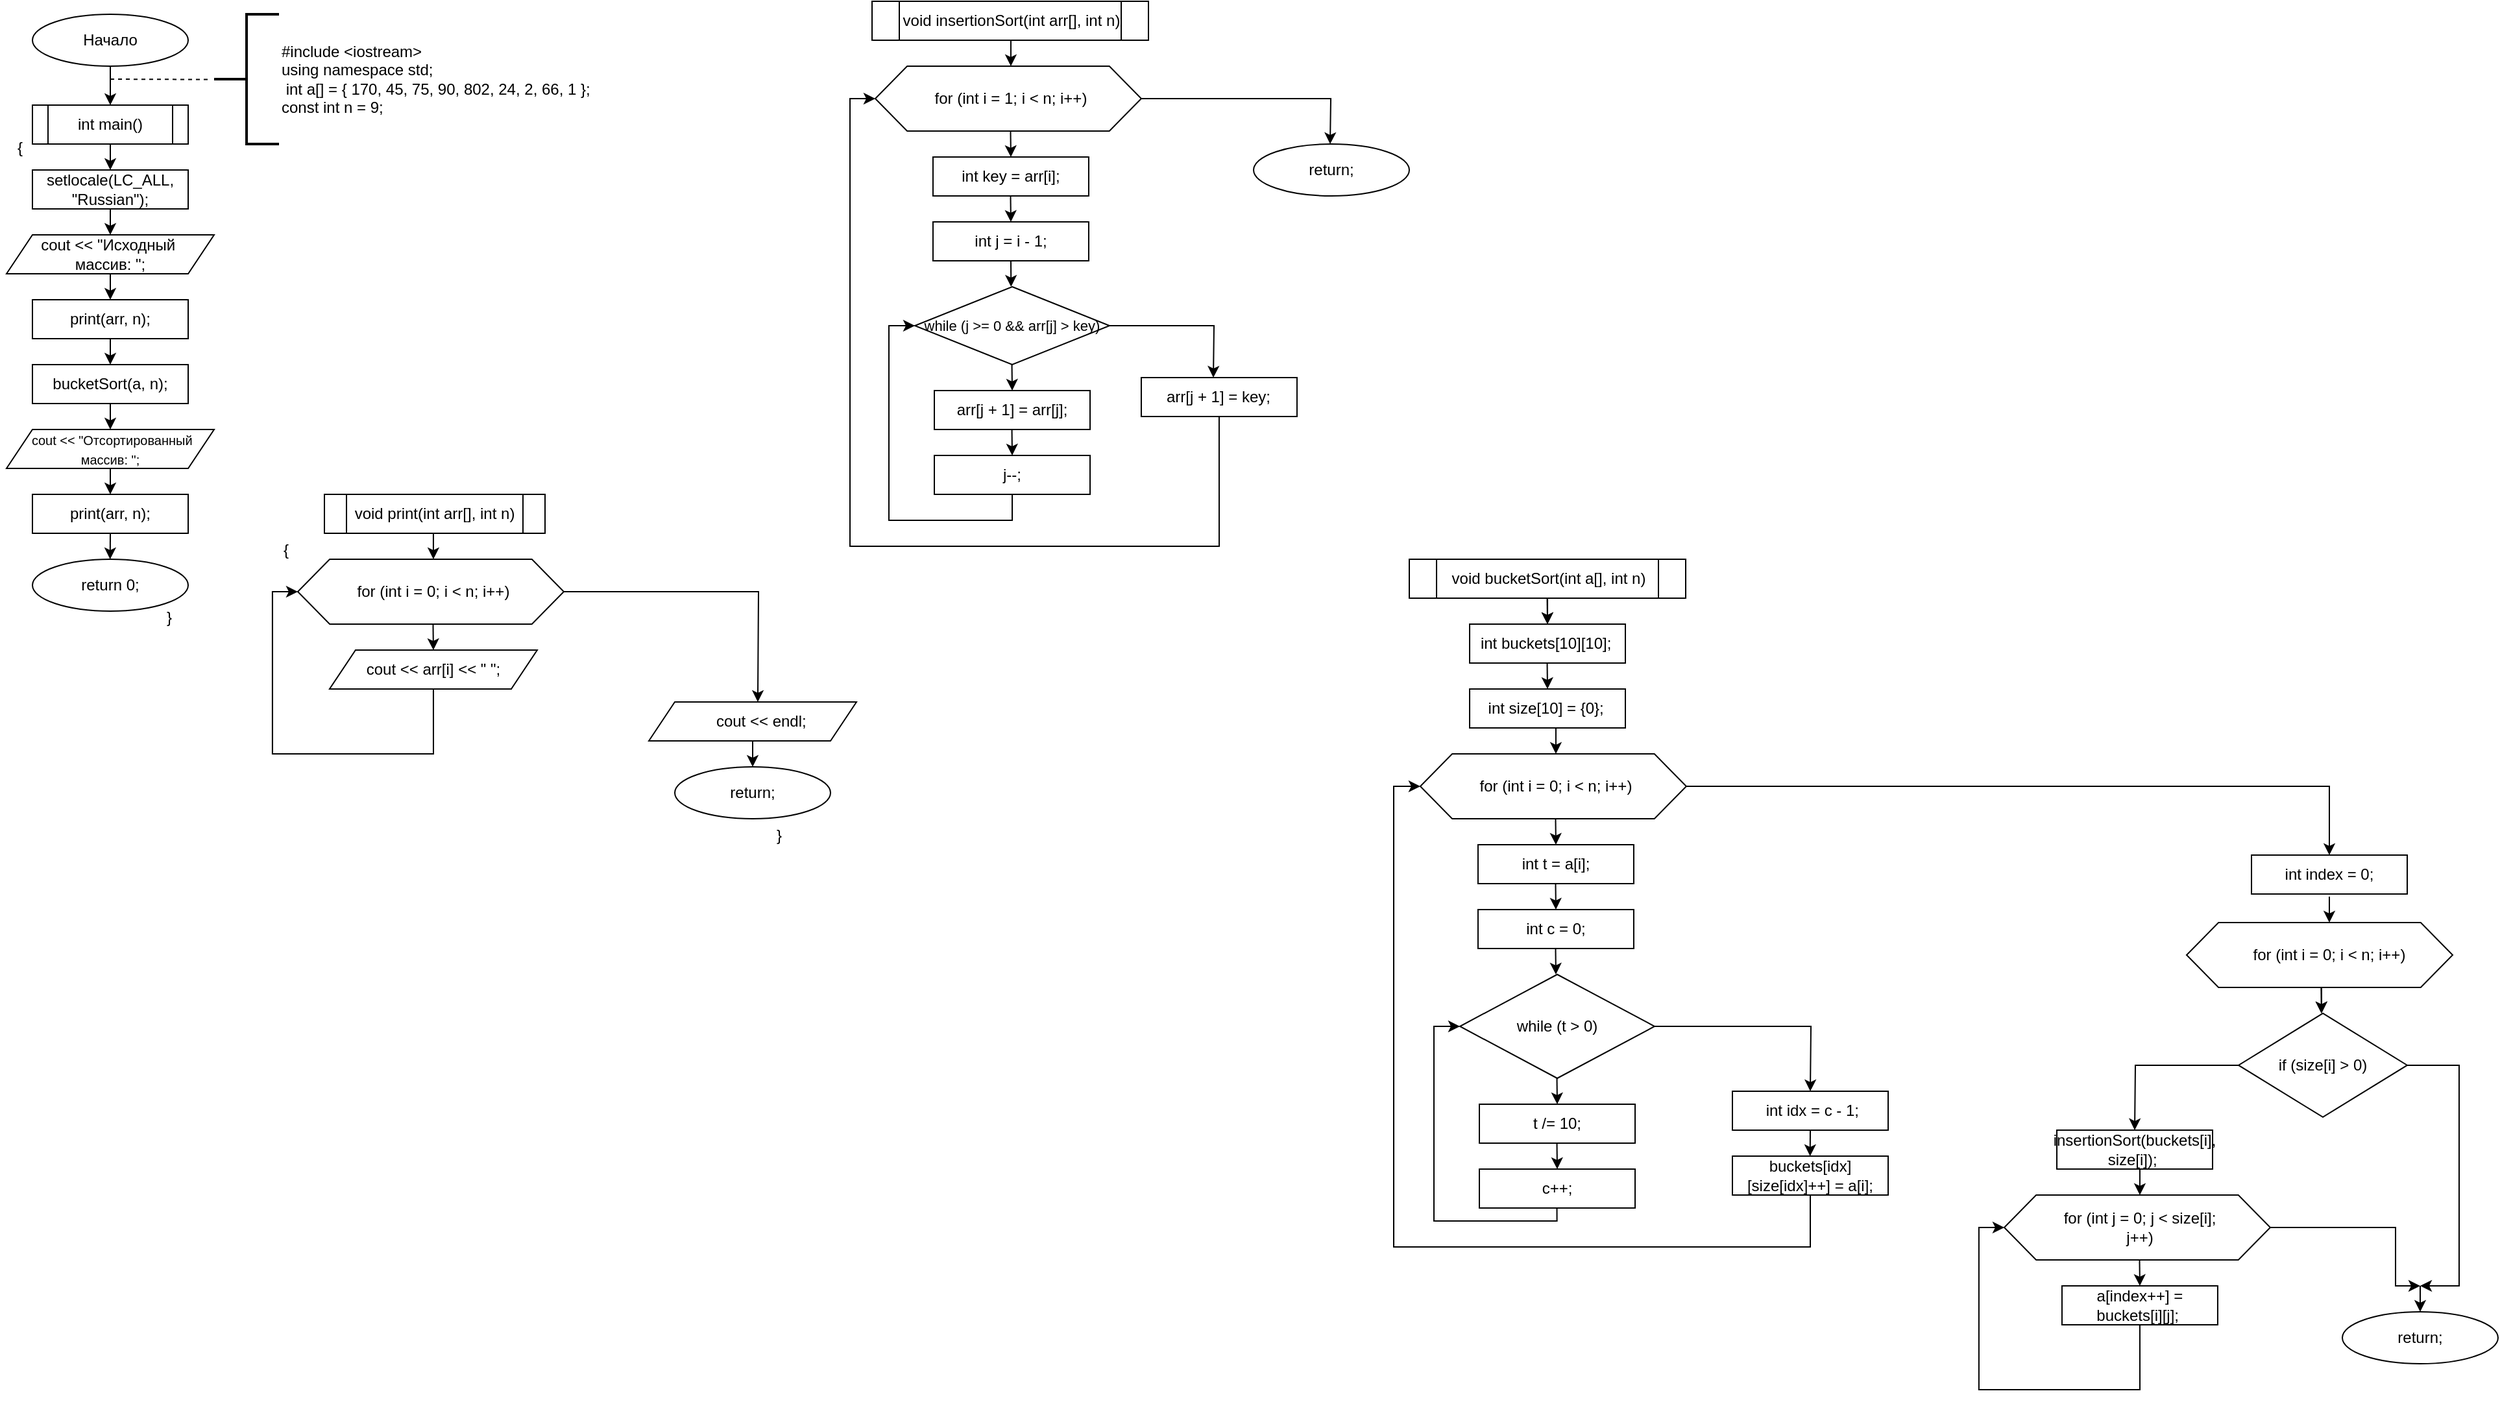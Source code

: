 <mxfile version="26.0.9">
  <diagram name="Страница — 1" id="Gk-0c1vYtzaO4HtXlpKv">
    <mxGraphModel dx="2049" dy="1194" grid="1" gridSize="10" guides="1" tooltips="1" connect="1" arrows="1" fold="1" page="1" pageScale="1" pageWidth="827" pageHeight="1169" math="0" shadow="0">
      <root>
        <mxCell id="0" />
        <mxCell id="1" parent="0" />
        <mxCell id="zUWDtTUxyh5pS0SPdMMb-11" value="" style="edgeStyle=orthogonalEdgeStyle;rounded=0;orthogonalLoop=1;jettySize=auto;html=1;" edge="1" parent="1" source="zUWDtTUxyh5pS0SPdMMb-12">
          <mxGeometry relative="1" as="geometry">
            <mxPoint x="240" y="130" as="targetPoint" />
          </mxGeometry>
        </mxCell>
        <mxCell id="zUWDtTUxyh5pS0SPdMMb-12" value="Начало" style="ellipse;whiteSpace=wrap;html=1;" vertex="1" parent="1">
          <mxGeometry x="180" y="60" width="120" height="40" as="geometry" />
        </mxCell>
        <mxCell id="zUWDtTUxyh5pS0SPdMMb-13" value="" style="edgeStyle=orthogonalEdgeStyle;rounded=0;orthogonalLoop=1;jettySize=auto;html=1;" edge="1" parent="1" source="zUWDtTUxyh5pS0SPdMMb-14">
          <mxGeometry relative="1" as="geometry">
            <mxPoint x="240" y="180" as="targetPoint" />
          </mxGeometry>
        </mxCell>
        <mxCell id="zUWDtTUxyh5pS0SPdMMb-14" value="int main()" style="shape=process;whiteSpace=wrap;html=1;backgroundOutline=1;" vertex="1" parent="1">
          <mxGeometry x="180" y="130" width="120" height="30" as="geometry" />
        </mxCell>
        <mxCell id="zUWDtTUxyh5pS0SPdMMb-15" value="setlocale(LC_ALL, &quot;Russian&quot;);" style="rounded=0;whiteSpace=wrap;html=1;" vertex="1" parent="1">
          <mxGeometry x="180" y="180" width="120" height="30" as="geometry" />
        </mxCell>
        <mxCell id="zUWDtTUxyh5pS0SPdMMb-16" value="" style="edgeStyle=orthogonalEdgeStyle;rounded=0;orthogonalLoop=1;jettySize=auto;html=1;" edge="1" parent="1">
          <mxGeometry relative="1" as="geometry">
            <mxPoint x="240" y="210" as="sourcePoint" />
            <mxPoint x="240" y="230" as="targetPoint" />
          </mxGeometry>
        </mxCell>
        <mxCell id="zUWDtTUxyh5pS0SPdMMb-17" value="&lt;div&gt;#include &amp;lt;iostream&amp;gt;&lt;/div&gt;&lt;div&gt;using namespace std;&lt;/div&gt;&lt;div&gt;&lt;div&gt;&amp;nbsp;&lt;span style=&quot;background-color: transparent;&quot;&gt;int a[] = { 170, 45, 75, 90, 802, 24, 2, 66, 1 };&lt;/span&gt;&lt;/div&gt;&lt;div&gt;const int n = 9;&lt;/div&gt;&lt;/div&gt;" style="strokeWidth=2;html=1;shape=mxgraph.flowchart.annotation_2;align=left;labelPosition=right;pointerEvents=1;" vertex="1" parent="1">
          <mxGeometry x="320" y="60" width="50" height="100" as="geometry" />
        </mxCell>
        <mxCell id="zUWDtTUxyh5pS0SPdMMb-18" value="" style="endArrow=none;dashed=1;html=1;rounded=0;entryX=-0.04;entryY=0.503;entryDx=0;entryDy=0;entryPerimeter=0;" edge="1" parent="1" target="zUWDtTUxyh5pS0SPdMMb-17">
          <mxGeometry width="50" height="50" relative="1" as="geometry">
            <mxPoint x="240" y="110" as="sourcePoint" />
            <mxPoint x="310" y="110" as="targetPoint" />
          </mxGeometry>
        </mxCell>
        <mxCell id="zUWDtTUxyh5pS0SPdMMb-19" value="cout &amp;lt;&amp;lt; &quot;Исходный&amp;nbsp;&lt;div&gt;массив: &quot;;&lt;/div&gt;" style="shape=parallelogram;perimeter=parallelogramPerimeter;whiteSpace=wrap;html=1;fixedSize=1;" vertex="1" parent="1">
          <mxGeometry x="160" y="230" width="160" height="30" as="geometry" />
        </mxCell>
        <mxCell id="zUWDtTUxyh5pS0SPdMMb-20" value="" style="edgeStyle=orthogonalEdgeStyle;rounded=0;orthogonalLoop=1;jettySize=auto;html=1;" edge="1" parent="1">
          <mxGeometry relative="1" as="geometry">
            <mxPoint x="240" y="280" as="targetPoint" />
            <mxPoint x="240" y="260" as="sourcePoint" />
          </mxGeometry>
        </mxCell>
        <mxCell id="zUWDtTUxyh5pS0SPdMMb-21" value="print(arr, n);" style="rounded=0;whiteSpace=wrap;html=1;" vertex="1" parent="1">
          <mxGeometry x="180" y="280" width="120" height="30" as="geometry" />
        </mxCell>
        <mxCell id="zUWDtTUxyh5pS0SPdMMb-22" value="" style="edgeStyle=orthogonalEdgeStyle;rounded=0;orthogonalLoop=1;jettySize=auto;html=1;" edge="1" parent="1">
          <mxGeometry relative="1" as="geometry">
            <mxPoint x="240" y="330" as="targetPoint" />
            <mxPoint x="240" y="310" as="sourcePoint" />
          </mxGeometry>
        </mxCell>
        <mxCell id="zUWDtTUxyh5pS0SPdMMb-23" value="bucketSort(a, n);" style="rounded=0;whiteSpace=wrap;html=1;" vertex="1" parent="1">
          <mxGeometry x="180" y="330" width="120" height="30" as="geometry" />
        </mxCell>
        <mxCell id="zUWDtTUxyh5pS0SPdMMb-24" value="" style="edgeStyle=orthogonalEdgeStyle;rounded=0;orthogonalLoop=1;jettySize=auto;html=1;" edge="1" parent="1">
          <mxGeometry relative="1" as="geometry">
            <mxPoint x="240" y="360" as="sourcePoint" />
            <mxPoint x="240" y="380" as="targetPoint" />
          </mxGeometry>
        </mxCell>
        <mxCell id="zUWDtTUxyh5pS0SPdMMb-25" value="&lt;font style=&quot;font-size: 10px;&quot;&gt;&amp;nbsp;cout &amp;lt;&amp;lt; &quot;Отсортированный массив: &quot;;&lt;/font&gt;" style="shape=parallelogram;perimeter=parallelogramPerimeter;whiteSpace=wrap;html=1;fixedSize=1;" vertex="1" parent="1">
          <mxGeometry x="160" y="380" width="160" height="30" as="geometry" />
        </mxCell>
        <mxCell id="zUWDtTUxyh5pS0SPdMMb-26" value="" style="edgeStyle=orthogonalEdgeStyle;rounded=0;orthogonalLoop=1;jettySize=auto;html=1;" edge="1" parent="1">
          <mxGeometry relative="1" as="geometry">
            <mxPoint x="240" y="430" as="targetPoint" />
            <mxPoint x="240" y="410" as="sourcePoint" />
          </mxGeometry>
        </mxCell>
        <mxCell id="zUWDtTUxyh5pS0SPdMMb-27" style="edgeStyle=orthogonalEdgeStyle;rounded=0;orthogonalLoop=1;jettySize=auto;html=1;exitX=0.5;exitY=1;exitDx=0;exitDy=0;" edge="1" parent="1" source="zUWDtTUxyh5pS0SPdMMb-28">
          <mxGeometry relative="1" as="geometry">
            <mxPoint x="239.857" y="480" as="targetPoint" />
          </mxGeometry>
        </mxCell>
        <mxCell id="zUWDtTUxyh5pS0SPdMMb-28" value="print(arr, n);" style="rounded=0;whiteSpace=wrap;html=1;" vertex="1" parent="1">
          <mxGeometry x="180" y="430" width="120" height="30" as="geometry" />
        </mxCell>
        <mxCell id="zUWDtTUxyh5pS0SPdMMb-29" value="return 0;" style="ellipse;whiteSpace=wrap;html=1;" vertex="1" parent="1">
          <mxGeometry x="180" y="480" width="120" height="40" as="geometry" />
        </mxCell>
        <mxCell id="zUWDtTUxyh5pS0SPdMMb-30" value="}" style="text;html=1;align=center;verticalAlign=middle;resizable=0;points=[];autosize=1;strokeColor=none;fillColor=none;" vertex="1" parent="1">
          <mxGeometry x="270" y="510" width="30" height="30" as="geometry" />
        </mxCell>
        <mxCell id="zUWDtTUxyh5pS0SPdMMb-31" value="{" style="text;html=1;align=center;verticalAlign=middle;resizable=0;points=[];autosize=1;strokeColor=none;fillColor=none;" vertex="1" parent="1">
          <mxGeometry x="155" y="148" width="30" height="30" as="geometry" />
        </mxCell>
        <mxCell id="zUWDtTUxyh5pS0SPdMMb-32" value="void insertionSort(int arr[], int n)" style="shape=process;whiteSpace=wrap;html=1;backgroundOutline=1;" vertex="1" parent="1">
          <mxGeometry x="827" y="50" width="213" height="30" as="geometry" />
        </mxCell>
        <mxCell id="zUWDtTUxyh5pS0SPdMMb-34" value="" style="edgeStyle=orthogonalEdgeStyle;rounded=0;orthogonalLoop=1;jettySize=auto;html=1;" edge="1" parent="1">
          <mxGeometry relative="1" as="geometry">
            <mxPoint x="933.971" y="80" as="sourcePoint" />
            <mxPoint x="933.971" y="100" as="targetPoint" />
          </mxGeometry>
        </mxCell>
        <mxCell id="zUWDtTUxyh5pS0SPdMMb-53" style="edgeStyle=orthogonalEdgeStyle;rounded=0;orthogonalLoop=1;jettySize=auto;html=1;exitX=1;exitY=0.5;exitDx=0;exitDy=0;" edge="1" parent="1" source="zUWDtTUxyh5pS0SPdMMb-36">
          <mxGeometry relative="1" as="geometry">
            <mxPoint x="1180" y="160" as="targetPoint" />
          </mxGeometry>
        </mxCell>
        <mxCell id="zUWDtTUxyh5pS0SPdMMb-36" value="" style="verticalLabelPosition=bottom;verticalAlign=top;html=1;shape=hexagon;perimeter=hexagonPerimeter2;arcSize=6;size=0.12;" vertex="1" parent="1">
          <mxGeometry x="829.471" y="100" width="205" height="50" as="geometry" />
        </mxCell>
        <mxCell id="zUWDtTUxyh5pS0SPdMMb-37" value="" style="edgeStyle=orthogonalEdgeStyle;rounded=0;orthogonalLoop=1;jettySize=auto;html=1;" edge="1" parent="1">
          <mxGeometry relative="1" as="geometry">
            <mxPoint x="933.731" y="150" as="sourcePoint" />
            <mxPoint x="933.971" y="170" as="targetPoint" />
          </mxGeometry>
        </mxCell>
        <mxCell id="zUWDtTUxyh5pS0SPdMMb-38" value="for (int i = 1; i &amp;lt; n; i++)" style="text;html=1;align=center;verticalAlign=middle;whiteSpace=wrap;rounded=0;" vertex="1" parent="1">
          <mxGeometry x="873.971" y="110" width="120" height="30" as="geometry" />
        </mxCell>
        <mxCell id="zUWDtTUxyh5pS0SPdMMb-40" value="int key = arr[i];" style="rounded=0;whiteSpace=wrap;html=1;" vertex="1" parent="1">
          <mxGeometry x="873.971" y="170" width="120" height="30" as="geometry" />
        </mxCell>
        <mxCell id="zUWDtTUxyh5pS0SPdMMb-41" value="" style="edgeStyle=orthogonalEdgeStyle;rounded=0;orthogonalLoop=1;jettySize=auto;html=1;" edge="1" parent="1">
          <mxGeometry relative="1" as="geometry">
            <mxPoint x="933.731" y="200" as="sourcePoint" />
            <mxPoint x="933.971" y="220" as="targetPoint" />
          </mxGeometry>
        </mxCell>
        <mxCell id="zUWDtTUxyh5pS0SPdMMb-43" style="edgeStyle=orthogonalEdgeStyle;rounded=0;orthogonalLoop=1;jettySize=auto;html=1;exitX=0.5;exitY=1;exitDx=0;exitDy=0;" edge="1" parent="1" source="zUWDtTUxyh5pS0SPdMMb-42">
          <mxGeometry relative="1" as="geometry">
            <mxPoint x="934.143" y="270" as="targetPoint" />
          </mxGeometry>
        </mxCell>
        <mxCell id="zUWDtTUxyh5pS0SPdMMb-42" value="int j = i - 1;" style="rounded=0;whiteSpace=wrap;html=1;" vertex="1" parent="1">
          <mxGeometry x="873.971" y="220" width="120" height="30" as="geometry" />
        </mxCell>
        <mxCell id="zUWDtTUxyh5pS0SPdMMb-50" style="edgeStyle=orthogonalEdgeStyle;rounded=0;orthogonalLoop=1;jettySize=auto;html=1;exitX=1;exitY=0.5;exitDx=0;exitDy=0;" edge="1" parent="1" source="zUWDtTUxyh5pS0SPdMMb-44">
          <mxGeometry relative="1" as="geometry">
            <mxPoint x="1090" y="340" as="targetPoint" />
          </mxGeometry>
        </mxCell>
        <mxCell id="zUWDtTUxyh5pS0SPdMMb-44" value="&lt;font style=&quot;font-size: 11px;&quot;&gt;while (j &amp;gt;= 0 &amp;amp;&amp;amp; arr[j] &amp;gt; key)&lt;/font&gt;" style="rhombus;whiteSpace=wrap;html=1;" vertex="1" parent="1">
          <mxGeometry x="860" y="270" width="150" height="60" as="geometry" />
        </mxCell>
        <mxCell id="zUWDtTUxyh5pS0SPdMMb-45" value="" style="edgeStyle=orthogonalEdgeStyle;rounded=0;orthogonalLoop=1;jettySize=auto;html=1;" edge="1" parent="1">
          <mxGeometry relative="1" as="geometry">
            <mxPoint x="934.761" y="330" as="sourcePoint" />
            <mxPoint x="935.001" y="350" as="targetPoint" />
          </mxGeometry>
        </mxCell>
        <mxCell id="zUWDtTUxyh5pS0SPdMMb-46" value="arr[j + 1] = arr[j];" style="rounded=0;whiteSpace=wrap;html=1;" vertex="1" parent="1">
          <mxGeometry x="875.001" y="350" width="120" height="30" as="geometry" />
        </mxCell>
        <mxCell id="zUWDtTUxyh5pS0SPdMMb-47" value="" style="edgeStyle=orthogonalEdgeStyle;rounded=0;orthogonalLoop=1;jettySize=auto;html=1;" edge="1" parent="1">
          <mxGeometry relative="1" as="geometry">
            <mxPoint x="934.761" y="380" as="sourcePoint" />
            <mxPoint x="935.001" y="400" as="targetPoint" />
          </mxGeometry>
        </mxCell>
        <mxCell id="zUWDtTUxyh5pS0SPdMMb-48" style="edgeStyle=orthogonalEdgeStyle;rounded=0;orthogonalLoop=1;jettySize=auto;html=1;exitX=0.5;exitY=1;exitDx=0;exitDy=0;entryX=0;entryY=0.5;entryDx=0;entryDy=0;" edge="1" parent="1" source="zUWDtTUxyh5pS0SPdMMb-49" target="zUWDtTUxyh5pS0SPdMMb-44">
          <mxGeometry relative="1" as="geometry">
            <mxPoint x="935.173" y="450" as="targetPoint" />
          </mxGeometry>
        </mxCell>
        <mxCell id="zUWDtTUxyh5pS0SPdMMb-49" value="j--;" style="rounded=0;whiteSpace=wrap;html=1;" vertex="1" parent="1">
          <mxGeometry x="875.001" y="400" width="120" height="30" as="geometry" />
        </mxCell>
        <mxCell id="zUWDtTUxyh5pS0SPdMMb-52" style="edgeStyle=orthogonalEdgeStyle;rounded=0;orthogonalLoop=1;jettySize=auto;html=1;exitX=0.5;exitY=1;exitDx=0;exitDy=0;entryX=0;entryY=0.5;entryDx=0;entryDy=0;" edge="1" parent="1" source="zUWDtTUxyh5pS0SPdMMb-51" target="zUWDtTUxyh5pS0SPdMMb-36">
          <mxGeometry relative="1" as="geometry">
            <Array as="points">
              <mxPoint x="1095" y="470" />
              <mxPoint x="810" y="470" />
              <mxPoint x="810" y="125" />
            </Array>
          </mxGeometry>
        </mxCell>
        <mxCell id="zUWDtTUxyh5pS0SPdMMb-51" value="arr[j + 1] = key;" style="rounded=0;whiteSpace=wrap;html=1;" vertex="1" parent="1">
          <mxGeometry x="1034.471" y="340" width="120" height="30" as="geometry" />
        </mxCell>
        <mxCell id="zUWDtTUxyh5pS0SPdMMb-54" value="return;" style="ellipse;whiteSpace=wrap;html=1;" vertex="1" parent="1">
          <mxGeometry x="1121" y="160" width="120" height="40" as="geometry" />
        </mxCell>
        <mxCell id="zUWDtTUxyh5pS0SPdMMb-55" value="void print(int arr[], int n)" style="shape=process;whiteSpace=wrap;html=1;backgroundOutline=1;" vertex="1" parent="1">
          <mxGeometry x="405" y="430" width="170" height="30" as="geometry" />
        </mxCell>
        <mxCell id="zUWDtTUxyh5pS0SPdMMb-56" value="" style="edgeStyle=orthogonalEdgeStyle;rounded=0;orthogonalLoop=1;jettySize=auto;html=1;" edge="1" parent="1">
          <mxGeometry relative="1" as="geometry">
            <mxPoint x="488.971" y="460" as="sourcePoint" />
            <mxPoint x="488.971" y="480" as="targetPoint" />
          </mxGeometry>
        </mxCell>
        <mxCell id="zUWDtTUxyh5pS0SPdMMb-57" style="edgeStyle=orthogonalEdgeStyle;rounded=0;orthogonalLoop=1;jettySize=auto;html=1;exitX=1;exitY=0.5;exitDx=0;exitDy=0;" edge="1" parent="1" source="zUWDtTUxyh5pS0SPdMMb-58">
          <mxGeometry relative="1" as="geometry">
            <mxPoint x="738.971" y="590" as="targetPoint" />
          </mxGeometry>
        </mxCell>
        <mxCell id="zUWDtTUxyh5pS0SPdMMb-58" value="" style="verticalLabelPosition=bottom;verticalAlign=top;html=1;shape=hexagon;perimeter=hexagonPerimeter2;arcSize=6;size=0.12;" vertex="1" parent="1">
          <mxGeometry x="384.471" y="480" width="205" height="50" as="geometry" />
        </mxCell>
        <mxCell id="zUWDtTUxyh5pS0SPdMMb-59" value="" style="edgeStyle=orthogonalEdgeStyle;rounded=0;orthogonalLoop=1;jettySize=auto;html=1;" edge="1" parent="1">
          <mxGeometry relative="1" as="geometry">
            <mxPoint x="488.731" y="530" as="sourcePoint" />
            <mxPoint x="488.971" y="550" as="targetPoint" />
          </mxGeometry>
        </mxCell>
        <mxCell id="zUWDtTUxyh5pS0SPdMMb-60" value="for (int i = 0; i &amp;lt; n; i++)" style="text;html=1;align=center;verticalAlign=middle;whiteSpace=wrap;rounded=0;" vertex="1" parent="1">
          <mxGeometry x="428.971" y="490" width="120" height="30" as="geometry" />
        </mxCell>
        <mxCell id="zUWDtTUxyh5pS0SPdMMb-61" value="" style="edgeStyle=orthogonalEdgeStyle;rounded=0;orthogonalLoop=1;jettySize=auto;html=1;entryX=0;entryY=0.5;entryDx=0;entryDy=0;" edge="1" parent="1" target="zUWDtTUxyh5pS0SPdMMb-58">
          <mxGeometry relative="1" as="geometry">
            <mxPoint x="488.971" y="580" as="sourcePoint" />
            <mxPoint x="368.971" y="550" as="targetPoint" />
            <Array as="points">
              <mxPoint x="488.971" y="630" />
              <mxPoint x="364.971" y="630" />
              <mxPoint x="364.971" y="505" />
            </Array>
          </mxGeometry>
        </mxCell>
        <mxCell id="zUWDtTUxyh5pS0SPdMMb-62" value="a[i] = rand() % 25;" style="rounded=0;whiteSpace=wrap;html=1;" vertex="1" parent="1">
          <mxGeometry x="428.971" y="550" width="120" height="30" as="geometry" />
        </mxCell>
        <mxCell id="zUWDtTUxyh5pS0SPdMMb-63" value="cout &amp;lt;&amp;lt; arr[i] &amp;lt;&amp;lt; &quot; &quot;;" style="shape=parallelogram;perimeter=parallelogramPerimeter;whiteSpace=wrap;html=1;fixedSize=1;" vertex="1" parent="1">
          <mxGeometry x="408.97" y="550" width="160" height="30" as="geometry" />
        </mxCell>
        <mxCell id="zUWDtTUxyh5pS0SPdMMb-64" style="edgeStyle=orthogonalEdgeStyle;rounded=0;orthogonalLoop=1;jettySize=auto;html=1;exitX=0.5;exitY=1;exitDx=0;exitDy=0;" edge="1" parent="1" source="zUWDtTUxyh5pS0SPdMMb-65">
          <mxGeometry relative="1" as="geometry">
            <mxPoint x="735" y="640" as="targetPoint" />
          </mxGeometry>
        </mxCell>
        <mxCell id="zUWDtTUxyh5pS0SPdMMb-65" value="&lt;div&gt;&amp;nbsp; &amp;nbsp; cout &amp;lt;&amp;lt; endl;&lt;/div&gt;" style="shape=parallelogram;perimeter=parallelogramPerimeter;whiteSpace=wrap;html=1;fixedSize=1;" vertex="1" parent="1">
          <mxGeometry x="655" y="590" width="160" height="30" as="geometry" />
        </mxCell>
        <mxCell id="zUWDtTUxyh5pS0SPdMMb-66" value="return;" style="ellipse;whiteSpace=wrap;html=1;" vertex="1" parent="1">
          <mxGeometry x="675" y="640" width="120" height="40" as="geometry" />
        </mxCell>
        <mxCell id="zUWDtTUxyh5pS0SPdMMb-67" value="{" style="text;html=1;align=center;verticalAlign=middle;resizable=0;points=[];autosize=1;strokeColor=none;fillColor=none;" vertex="1" parent="1">
          <mxGeometry x="360" y="458" width="30" height="30" as="geometry" />
        </mxCell>
        <mxCell id="zUWDtTUxyh5pS0SPdMMb-68" value="}" style="text;html=1;align=center;verticalAlign=middle;resizable=0;points=[];autosize=1;strokeColor=none;fillColor=none;" vertex="1" parent="1">
          <mxGeometry x="740" y="678" width="30" height="30" as="geometry" />
        </mxCell>
        <mxCell id="zUWDtTUxyh5pS0SPdMMb-70" style="edgeStyle=orthogonalEdgeStyle;rounded=0;orthogonalLoop=1;jettySize=auto;html=1;exitX=0.5;exitY=1;exitDx=0;exitDy=0;" edge="1" parent="1" source="zUWDtTUxyh5pS0SPdMMb-69">
          <mxGeometry relative="1" as="geometry">
            <mxPoint x="1347.476" y="530" as="targetPoint" />
          </mxGeometry>
        </mxCell>
        <mxCell id="zUWDtTUxyh5pS0SPdMMb-69" value="void bucketSort(int a[], int n)" style="shape=process;whiteSpace=wrap;html=1;backgroundOutline=1;" vertex="1" parent="1">
          <mxGeometry x="1241" y="480" width="213" height="30" as="geometry" />
        </mxCell>
        <mxCell id="zUWDtTUxyh5pS0SPdMMb-71" value="" style="edgeStyle=orthogonalEdgeStyle;rounded=0;orthogonalLoop=1;jettySize=auto;html=1;" edge="1" parent="1">
          <mxGeometry relative="1" as="geometry">
            <mxPoint x="1347.261" y="510" as="sourcePoint" />
            <mxPoint x="1347.501" y="530" as="targetPoint" />
          </mxGeometry>
        </mxCell>
        <mxCell id="zUWDtTUxyh5pS0SPdMMb-72" value="int buckets[10][10];&amp;nbsp;" style="rounded=0;whiteSpace=wrap;html=1;" vertex="1" parent="1">
          <mxGeometry x="1287.501" y="530" width="120" height="30" as="geometry" />
        </mxCell>
        <mxCell id="zUWDtTUxyh5pS0SPdMMb-73" value="" style="edgeStyle=orthogonalEdgeStyle;rounded=0;orthogonalLoop=1;jettySize=auto;html=1;" edge="1" parent="1">
          <mxGeometry relative="1" as="geometry">
            <mxPoint x="1347.261" y="560" as="sourcePoint" />
            <mxPoint x="1347.501" y="580" as="targetPoint" />
          </mxGeometry>
        </mxCell>
        <mxCell id="zUWDtTUxyh5pS0SPdMMb-75" value="int size[10] = {0};&amp;nbsp;" style="rounded=0;whiteSpace=wrap;html=1;" vertex="1" parent="1">
          <mxGeometry x="1287.501" y="580" width="120" height="30" as="geometry" />
        </mxCell>
        <mxCell id="zUWDtTUxyh5pS0SPdMMb-76" value="" style="edgeStyle=orthogonalEdgeStyle;rounded=0;orthogonalLoop=1;jettySize=auto;html=1;" edge="1" parent="1">
          <mxGeometry relative="1" as="geometry">
            <mxPoint x="1353.971" y="610" as="sourcePoint" />
            <mxPoint x="1353.971" y="630" as="targetPoint" />
          </mxGeometry>
        </mxCell>
        <mxCell id="zUWDtTUxyh5pS0SPdMMb-98" style="edgeStyle=orthogonalEdgeStyle;rounded=0;orthogonalLoop=1;jettySize=auto;html=1;exitX=1;exitY=0.5;exitDx=0;exitDy=0;entryX=0.5;entryY=0;entryDx=0;entryDy=0;" edge="1" parent="1" source="zUWDtTUxyh5pS0SPdMMb-78" target="zUWDtTUxyh5pS0SPdMMb-99">
          <mxGeometry relative="1" as="geometry">
            <mxPoint x="1790" y="700" as="targetPoint" />
          </mxGeometry>
        </mxCell>
        <mxCell id="zUWDtTUxyh5pS0SPdMMb-78" value="" style="verticalLabelPosition=bottom;verticalAlign=top;html=1;shape=hexagon;perimeter=hexagonPerimeter2;arcSize=6;size=0.12;" vertex="1" parent="1">
          <mxGeometry x="1249.471" y="630" width="205" height="50" as="geometry" />
        </mxCell>
        <mxCell id="zUWDtTUxyh5pS0SPdMMb-79" value="" style="edgeStyle=orthogonalEdgeStyle;rounded=0;orthogonalLoop=1;jettySize=auto;html=1;" edge="1" parent="1">
          <mxGeometry relative="1" as="geometry">
            <mxPoint x="1353.731" y="680" as="sourcePoint" />
            <mxPoint x="1353.971" y="700" as="targetPoint" />
          </mxGeometry>
        </mxCell>
        <mxCell id="zUWDtTUxyh5pS0SPdMMb-80" value="for (int i = 0; i &amp;lt; n; i++)" style="text;html=1;align=center;verticalAlign=middle;whiteSpace=wrap;rounded=0;" vertex="1" parent="1">
          <mxGeometry x="1293.971" y="640" width="120" height="30" as="geometry" />
        </mxCell>
        <mxCell id="zUWDtTUxyh5pS0SPdMMb-82" value="int t = a[i];" style="rounded=0;whiteSpace=wrap;html=1;" vertex="1" parent="1">
          <mxGeometry x="1293.971" y="700" width="120" height="30" as="geometry" />
        </mxCell>
        <mxCell id="zUWDtTUxyh5pS0SPdMMb-83" value="" style="edgeStyle=orthogonalEdgeStyle;rounded=0;orthogonalLoop=1;jettySize=auto;html=1;" edge="1" parent="1">
          <mxGeometry relative="1" as="geometry">
            <mxPoint x="1353.731" y="730" as="sourcePoint" />
            <mxPoint x="1353.971" y="750" as="targetPoint" />
          </mxGeometry>
        </mxCell>
        <mxCell id="zUWDtTUxyh5pS0SPdMMb-84" value="int c = 0;" style="rounded=0;whiteSpace=wrap;html=1;" vertex="1" parent="1">
          <mxGeometry x="1293.971" y="750" width="120" height="30" as="geometry" />
        </mxCell>
        <mxCell id="zUWDtTUxyh5pS0SPdMMb-85" value="" style="edgeStyle=orthogonalEdgeStyle;rounded=0;orthogonalLoop=1;jettySize=auto;html=1;" edge="1" parent="1">
          <mxGeometry relative="1" as="geometry">
            <mxPoint x="1353.731" y="780" as="sourcePoint" />
            <mxPoint x="1353.971" y="800" as="targetPoint" />
          </mxGeometry>
        </mxCell>
        <mxCell id="zUWDtTUxyh5pS0SPdMMb-93" style="edgeStyle=orthogonalEdgeStyle;rounded=0;orthogonalLoop=1;jettySize=auto;html=1;exitX=1;exitY=0.5;exitDx=0;exitDy=0;" edge="1" parent="1" source="zUWDtTUxyh5pS0SPdMMb-87">
          <mxGeometry relative="1" as="geometry">
            <mxPoint x="1550" y="890" as="targetPoint" />
          </mxGeometry>
        </mxCell>
        <mxCell id="zUWDtTUxyh5pS0SPdMMb-87" value="while (t &amp;gt; 0)" style="rhombus;whiteSpace=wrap;html=1;" vertex="1" parent="1">
          <mxGeometry x="1280" y="800" width="150" height="80" as="geometry" />
        </mxCell>
        <mxCell id="zUWDtTUxyh5pS0SPdMMb-88" value="" style="edgeStyle=orthogonalEdgeStyle;rounded=0;orthogonalLoop=1;jettySize=auto;html=1;" edge="1" parent="1">
          <mxGeometry relative="1" as="geometry">
            <mxPoint x="1354.761" y="880" as="sourcePoint" />
            <mxPoint x="1355.001" y="900" as="targetPoint" />
          </mxGeometry>
        </mxCell>
        <mxCell id="zUWDtTUxyh5pS0SPdMMb-89" value="t /= 10;" style="rounded=0;whiteSpace=wrap;html=1;" vertex="1" parent="1">
          <mxGeometry x="1295.001" y="900" width="120" height="30" as="geometry" />
        </mxCell>
        <mxCell id="zUWDtTUxyh5pS0SPdMMb-90" value="" style="edgeStyle=orthogonalEdgeStyle;rounded=0;orthogonalLoop=1;jettySize=auto;html=1;" edge="1" parent="1">
          <mxGeometry relative="1" as="geometry">
            <mxPoint x="1354.761" y="930" as="sourcePoint" />
            <mxPoint x="1355.001" y="950" as="targetPoint" />
          </mxGeometry>
        </mxCell>
        <mxCell id="zUWDtTUxyh5pS0SPdMMb-91" value="c++;" style="rounded=0;whiteSpace=wrap;html=1;" vertex="1" parent="1">
          <mxGeometry x="1295.001" y="950" width="120" height="30" as="geometry" />
        </mxCell>
        <mxCell id="zUWDtTUxyh5pS0SPdMMb-92" value="" style="edgeStyle=orthogonalEdgeStyle;rounded=0;orthogonalLoop=1;jettySize=auto;html=1;entryX=0;entryY=0.5;entryDx=0;entryDy=0;" edge="1" parent="1" target="zUWDtTUxyh5pS0SPdMMb-87">
          <mxGeometry relative="1" as="geometry">
            <mxPoint x="1354.761" y="980" as="sourcePoint" />
            <mxPoint x="1355.001" y="1000" as="targetPoint" />
            <Array as="points">
              <mxPoint x="1355" y="990" />
              <mxPoint x="1260" y="990" />
              <mxPoint x="1260" y="840" />
            </Array>
          </mxGeometry>
        </mxCell>
        <mxCell id="zUWDtTUxyh5pS0SPdMMb-95" style="edgeStyle=orthogonalEdgeStyle;rounded=0;orthogonalLoop=1;jettySize=auto;html=1;exitX=0.5;exitY=1;exitDx=0;exitDy=0;" edge="1" parent="1" source="zUWDtTUxyh5pS0SPdMMb-94">
          <mxGeometry relative="1" as="geometry">
            <mxPoint x="1549.857" y="940" as="targetPoint" />
          </mxGeometry>
        </mxCell>
        <mxCell id="zUWDtTUxyh5pS0SPdMMb-94" value="&amp;nbsp;int idx = c - 1;" style="rounded=0;whiteSpace=wrap;html=1;" vertex="1" parent="1">
          <mxGeometry x="1490.001" y="890" width="120" height="30" as="geometry" />
        </mxCell>
        <mxCell id="zUWDtTUxyh5pS0SPdMMb-96" style="edgeStyle=orthogonalEdgeStyle;rounded=0;orthogonalLoop=1;jettySize=auto;html=1;exitX=0.5;exitY=1;exitDx=0;exitDy=0;entryX=0;entryY=0.5;entryDx=0;entryDy=0;" edge="1" parent="1" source="zUWDtTUxyh5pS0SPdMMb-97" target="zUWDtTUxyh5pS0SPdMMb-78">
          <mxGeometry relative="1" as="geometry">
            <mxPoint x="1549.857" y="990" as="targetPoint" />
            <Array as="points">
              <mxPoint x="1550" y="1010" />
              <mxPoint x="1229" y="1010" />
              <mxPoint x="1229" y="655" />
            </Array>
          </mxGeometry>
        </mxCell>
        <mxCell id="zUWDtTUxyh5pS0SPdMMb-97" value="buckets[idx][size[idx]++] = a[i];" style="rounded=0;whiteSpace=wrap;html=1;" vertex="1" parent="1">
          <mxGeometry x="1490.001" y="940" width="120" height="30" as="geometry" />
        </mxCell>
        <mxCell id="zUWDtTUxyh5pS0SPdMMb-99" value="int index = 0;" style="rounded=0;whiteSpace=wrap;html=1;" vertex="1" parent="1">
          <mxGeometry x="1890.001" y="708" width="120" height="30" as="geometry" />
        </mxCell>
        <mxCell id="zUWDtTUxyh5pS0SPdMMb-100" value="" style="edgeStyle=orthogonalEdgeStyle;rounded=0;orthogonalLoop=1;jettySize=auto;html=1;" edge="1" parent="1">
          <mxGeometry relative="1" as="geometry">
            <mxPoint x="1950.001" y="740" as="sourcePoint" />
            <mxPoint x="1950.001" y="760" as="targetPoint" />
          </mxGeometry>
        </mxCell>
        <mxCell id="zUWDtTUxyh5pS0SPdMMb-102" value="" style="verticalLabelPosition=bottom;verticalAlign=top;html=1;shape=hexagon;perimeter=hexagonPerimeter2;arcSize=6;size=0.12;" vertex="1" parent="1">
          <mxGeometry x="1840.001" y="760" width="205" height="50" as="geometry" />
        </mxCell>
        <mxCell id="zUWDtTUxyh5pS0SPdMMb-104" value="for (int i = 0; i &amp;lt; n; i++)" style="text;html=1;align=center;verticalAlign=middle;whiteSpace=wrap;rounded=0;" vertex="1" parent="1">
          <mxGeometry x="1890.001" y="770" width="120" height="30" as="geometry" />
        </mxCell>
        <mxCell id="zUWDtTUxyh5pS0SPdMMb-107" value="" style="edgeStyle=orthogonalEdgeStyle;rounded=0;orthogonalLoop=1;jettySize=auto;html=1;" edge="1" parent="1">
          <mxGeometry relative="1" as="geometry">
            <mxPoint x="1943.703" y="809.97" as="sourcePoint" />
            <mxPoint x="1943.943" y="829.97" as="targetPoint" />
          </mxGeometry>
        </mxCell>
        <mxCell id="zUWDtTUxyh5pS0SPdMMb-108" value="" style="edgeStyle=orthogonalEdgeStyle;rounded=0;orthogonalLoop=1;jettySize=auto;html=1;" edge="1" parent="1">
          <mxGeometry relative="1" as="geometry">
            <mxPoint x="1943.943" y="809.97" as="sourcePoint" />
            <mxPoint x="1943.943" y="829.97" as="targetPoint" />
          </mxGeometry>
        </mxCell>
        <mxCell id="zUWDtTUxyh5pS0SPdMMb-109" style="edgeStyle=orthogonalEdgeStyle;rounded=0;orthogonalLoop=1;jettySize=auto;html=1;exitX=0;exitY=0.5;exitDx=0;exitDy=0;" edge="1" source="zUWDtTUxyh5pS0SPdMMb-111" parent="1">
          <mxGeometry relative="1" as="geometry">
            <mxPoint x="1800" y="919.97" as="targetPoint" />
          </mxGeometry>
        </mxCell>
        <mxCell id="zUWDtTUxyh5pS0SPdMMb-123" style="edgeStyle=orthogonalEdgeStyle;rounded=0;orthogonalLoop=1;jettySize=auto;html=1;exitX=1;exitY=0.5;exitDx=0;exitDy=0;" edge="1" parent="1" source="zUWDtTUxyh5pS0SPdMMb-111">
          <mxGeometry relative="1" as="geometry">
            <mxPoint x="2020" y="1040" as="targetPoint" />
            <Array as="points">
              <mxPoint x="2050" y="870" />
              <mxPoint x="2050" y="1040" />
            </Array>
          </mxGeometry>
        </mxCell>
        <mxCell id="zUWDtTUxyh5pS0SPdMMb-111" value="if (size[i] &amp;gt; 0)" style="rhombus;whiteSpace=wrap;html=1;" vertex="1" parent="1">
          <mxGeometry x="1880" y="829.97" width="130" height="80" as="geometry" />
        </mxCell>
        <mxCell id="zUWDtTUxyh5pS0SPdMMb-113" value="insertionSort(buckets[i], size[i]);&amp;nbsp;" style="rounded=0;whiteSpace=wrap;html=1;" vertex="1" parent="1">
          <mxGeometry x="1740" y="919.97" width="120" height="30" as="geometry" />
        </mxCell>
        <mxCell id="zUWDtTUxyh5pS0SPdMMb-116" value="" style="edgeStyle=orthogonalEdgeStyle;rounded=0;orthogonalLoop=1;jettySize=auto;html=1;" edge="1" parent="1">
          <mxGeometry relative="1" as="geometry">
            <mxPoint x="1803.971" y="950" as="sourcePoint" />
            <mxPoint x="1803.971" y="970" as="targetPoint" />
          </mxGeometry>
        </mxCell>
        <mxCell id="zUWDtTUxyh5pS0SPdMMb-124" style="edgeStyle=orthogonalEdgeStyle;rounded=0;orthogonalLoop=1;jettySize=auto;html=1;exitX=1;exitY=0.5;exitDx=0;exitDy=0;" edge="1" parent="1" source="zUWDtTUxyh5pS0SPdMMb-118">
          <mxGeometry relative="1" as="geometry">
            <mxPoint x="2020" y="1040" as="targetPoint" />
            <Array as="points">
              <mxPoint x="2001" y="995" />
              <mxPoint x="2001" y="1040" />
            </Array>
          </mxGeometry>
        </mxCell>
        <mxCell id="zUWDtTUxyh5pS0SPdMMb-118" value="" style="verticalLabelPosition=bottom;verticalAlign=top;html=1;shape=hexagon;perimeter=hexagonPerimeter2;arcSize=6;size=0.12;" vertex="1" parent="1">
          <mxGeometry x="1699.471" y="970" width="205" height="50" as="geometry" />
        </mxCell>
        <mxCell id="zUWDtTUxyh5pS0SPdMMb-119" value="" style="edgeStyle=orthogonalEdgeStyle;rounded=0;orthogonalLoop=1;jettySize=auto;html=1;" edge="1" parent="1">
          <mxGeometry relative="1" as="geometry">
            <mxPoint x="1803.731" y="1020" as="sourcePoint" />
            <mxPoint x="1803.971" y="1040" as="targetPoint" />
          </mxGeometry>
        </mxCell>
        <mxCell id="zUWDtTUxyh5pS0SPdMMb-120" value="for (int j = 0; j &amp;lt; size[i]; j++)" style="text;html=1;align=center;verticalAlign=middle;whiteSpace=wrap;rounded=0;" vertex="1" parent="1">
          <mxGeometry x="1743.971" y="980" width="120" height="30" as="geometry" />
        </mxCell>
        <mxCell id="zUWDtTUxyh5pS0SPdMMb-121" value="" style="edgeStyle=orthogonalEdgeStyle;rounded=0;orthogonalLoop=1;jettySize=auto;html=1;entryX=0;entryY=0.5;entryDx=0;entryDy=0;" edge="1" target="zUWDtTUxyh5pS0SPdMMb-118" parent="1">
          <mxGeometry relative="1" as="geometry">
            <mxPoint x="1803.971" y="1070" as="sourcePoint" />
            <mxPoint x="1683.971" y="1040" as="targetPoint" />
            <Array as="points">
              <mxPoint x="1803.971" y="1120" />
              <mxPoint x="1679.971" y="1120" />
              <mxPoint x="1679.971" y="995" />
            </Array>
          </mxGeometry>
        </mxCell>
        <mxCell id="zUWDtTUxyh5pS0SPdMMb-122" value="a[index++] = buckets[i][j];&amp;nbsp;" style="rounded=0;whiteSpace=wrap;html=1;" vertex="1" parent="1">
          <mxGeometry x="1743.971" y="1040" width="120" height="30" as="geometry" />
        </mxCell>
        <mxCell id="zUWDtTUxyh5pS0SPdMMb-126" value="" style="endArrow=classic;html=1;rounded=0;" edge="1" parent="1">
          <mxGeometry width="50" height="50" relative="1" as="geometry">
            <mxPoint x="2020" y="1040" as="sourcePoint" />
            <mxPoint x="2020" y="1060" as="targetPoint" />
          </mxGeometry>
        </mxCell>
        <mxCell id="zUWDtTUxyh5pS0SPdMMb-127" value="return;" style="ellipse;whiteSpace=wrap;html=1;" vertex="1" parent="1">
          <mxGeometry x="1960" y="1060" width="120" height="40" as="geometry" />
        </mxCell>
      </root>
    </mxGraphModel>
  </diagram>
</mxfile>
